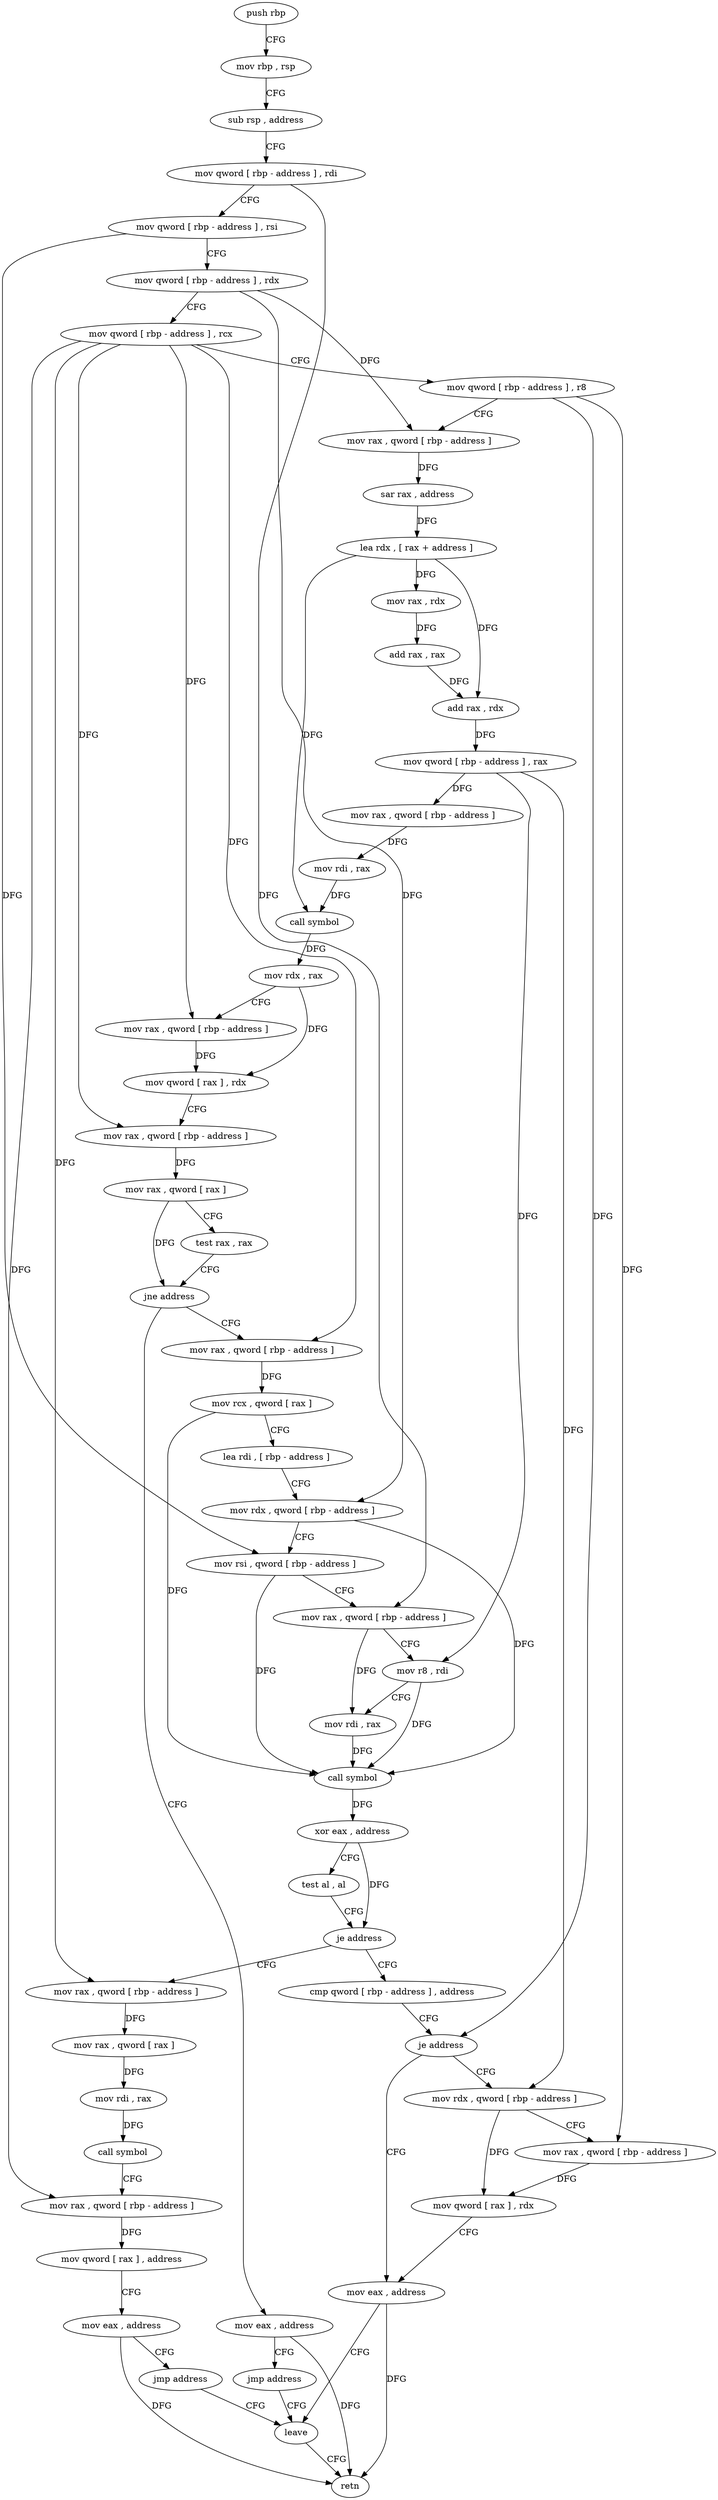 digraph "func" {
"199551" [label = "push rbp" ]
"199552" [label = "mov rbp , rsp" ]
"199555" [label = "sub rsp , address" ]
"199559" [label = "mov qword [ rbp - address ] , rdi" ]
"199563" [label = "mov qword [ rbp - address ] , rsi" ]
"199567" [label = "mov qword [ rbp - address ] , rdx" ]
"199571" [label = "mov qword [ rbp - address ] , rcx" ]
"199575" [label = "mov qword [ rbp - address ] , r8" ]
"199579" [label = "mov rax , qword [ rbp - address ]" ]
"199583" [label = "sar rax , address" ]
"199587" [label = "lea rdx , [ rax + address ]" ]
"199591" [label = "mov rax , rdx" ]
"199594" [label = "add rax , rax" ]
"199597" [label = "add rax , rdx" ]
"199600" [label = "mov qword [ rbp - address ] , rax" ]
"199604" [label = "mov rax , qword [ rbp - address ]" ]
"199608" [label = "mov rdi , rax" ]
"199611" [label = "call symbol" ]
"199616" [label = "mov rdx , rax" ]
"199619" [label = "mov rax , qword [ rbp - address ]" ]
"199623" [label = "mov qword [ rax ] , rdx" ]
"199626" [label = "mov rax , qword [ rbp - address ]" ]
"199630" [label = "mov rax , qword [ rax ]" ]
"199633" [label = "test rax , rax" ]
"199636" [label = "jne address" ]
"199645" [label = "mov rax , qword [ rbp - address ]" ]
"199638" [label = "mov eax , address" ]
"199649" [label = "mov rcx , qword [ rax ]" ]
"199652" [label = "lea rdi , [ rbp - address ]" ]
"199656" [label = "mov rdx , qword [ rbp - address ]" ]
"199660" [label = "mov rsi , qword [ rbp - address ]" ]
"199664" [label = "mov rax , qword [ rbp - address ]" ]
"199668" [label = "mov r8 , rdi" ]
"199671" [label = "mov rdi , rax" ]
"199674" [label = "call symbol" ]
"199679" [label = "xor eax , address" ]
"199682" [label = "test al , al" ]
"199684" [label = "je address" ]
"199719" [label = "cmp qword [ rbp - address ] , address" ]
"199686" [label = "mov rax , qword [ rbp - address ]" ]
"199643" [label = "jmp address" ]
"199742" [label = "leave" ]
"199724" [label = "je address" ]
"199737" [label = "mov eax , address" ]
"199726" [label = "mov rdx , qword [ rbp - address ]" ]
"199690" [label = "mov rax , qword [ rax ]" ]
"199693" [label = "mov rdi , rax" ]
"199696" [label = "call symbol" ]
"199701" [label = "mov rax , qword [ rbp - address ]" ]
"199705" [label = "mov qword [ rax ] , address" ]
"199712" [label = "mov eax , address" ]
"199717" [label = "jmp address" ]
"199743" [label = "retn" ]
"199730" [label = "mov rax , qword [ rbp - address ]" ]
"199734" [label = "mov qword [ rax ] , rdx" ]
"199551" -> "199552" [ label = "CFG" ]
"199552" -> "199555" [ label = "CFG" ]
"199555" -> "199559" [ label = "CFG" ]
"199559" -> "199563" [ label = "CFG" ]
"199559" -> "199664" [ label = "DFG" ]
"199563" -> "199567" [ label = "CFG" ]
"199563" -> "199660" [ label = "DFG" ]
"199567" -> "199571" [ label = "CFG" ]
"199567" -> "199579" [ label = "DFG" ]
"199567" -> "199656" [ label = "DFG" ]
"199571" -> "199575" [ label = "CFG" ]
"199571" -> "199619" [ label = "DFG" ]
"199571" -> "199626" [ label = "DFG" ]
"199571" -> "199645" [ label = "DFG" ]
"199571" -> "199686" [ label = "DFG" ]
"199571" -> "199701" [ label = "DFG" ]
"199575" -> "199579" [ label = "CFG" ]
"199575" -> "199724" [ label = "DFG" ]
"199575" -> "199730" [ label = "DFG" ]
"199579" -> "199583" [ label = "DFG" ]
"199583" -> "199587" [ label = "DFG" ]
"199587" -> "199591" [ label = "DFG" ]
"199587" -> "199597" [ label = "DFG" ]
"199587" -> "199611" [ label = "DFG" ]
"199591" -> "199594" [ label = "DFG" ]
"199594" -> "199597" [ label = "DFG" ]
"199597" -> "199600" [ label = "DFG" ]
"199600" -> "199604" [ label = "DFG" ]
"199600" -> "199726" [ label = "DFG" ]
"199600" -> "199668" [ label = "DFG" ]
"199604" -> "199608" [ label = "DFG" ]
"199608" -> "199611" [ label = "DFG" ]
"199611" -> "199616" [ label = "DFG" ]
"199616" -> "199619" [ label = "CFG" ]
"199616" -> "199623" [ label = "DFG" ]
"199619" -> "199623" [ label = "DFG" ]
"199623" -> "199626" [ label = "CFG" ]
"199626" -> "199630" [ label = "DFG" ]
"199630" -> "199633" [ label = "CFG" ]
"199630" -> "199636" [ label = "DFG" ]
"199633" -> "199636" [ label = "CFG" ]
"199636" -> "199645" [ label = "CFG" ]
"199636" -> "199638" [ label = "CFG" ]
"199645" -> "199649" [ label = "DFG" ]
"199638" -> "199643" [ label = "CFG" ]
"199638" -> "199743" [ label = "DFG" ]
"199649" -> "199652" [ label = "CFG" ]
"199649" -> "199674" [ label = "DFG" ]
"199652" -> "199656" [ label = "CFG" ]
"199656" -> "199660" [ label = "CFG" ]
"199656" -> "199674" [ label = "DFG" ]
"199660" -> "199664" [ label = "CFG" ]
"199660" -> "199674" [ label = "DFG" ]
"199664" -> "199668" [ label = "CFG" ]
"199664" -> "199671" [ label = "DFG" ]
"199668" -> "199671" [ label = "CFG" ]
"199668" -> "199674" [ label = "DFG" ]
"199671" -> "199674" [ label = "DFG" ]
"199674" -> "199679" [ label = "DFG" ]
"199679" -> "199682" [ label = "CFG" ]
"199679" -> "199684" [ label = "DFG" ]
"199682" -> "199684" [ label = "CFG" ]
"199684" -> "199719" [ label = "CFG" ]
"199684" -> "199686" [ label = "CFG" ]
"199719" -> "199724" [ label = "CFG" ]
"199686" -> "199690" [ label = "DFG" ]
"199643" -> "199742" [ label = "CFG" ]
"199742" -> "199743" [ label = "CFG" ]
"199724" -> "199737" [ label = "CFG" ]
"199724" -> "199726" [ label = "CFG" ]
"199737" -> "199742" [ label = "CFG" ]
"199737" -> "199743" [ label = "DFG" ]
"199726" -> "199730" [ label = "CFG" ]
"199726" -> "199734" [ label = "DFG" ]
"199690" -> "199693" [ label = "DFG" ]
"199693" -> "199696" [ label = "DFG" ]
"199696" -> "199701" [ label = "CFG" ]
"199701" -> "199705" [ label = "DFG" ]
"199705" -> "199712" [ label = "CFG" ]
"199712" -> "199717" [ label = "CFG" ]
"199712" -> "199743" [ label = "DFG" ]
"199717" -> "199742" [ label = "CFG" ]
"199730" -> "199734" [ label = "DFG" ]
"199734" -> "199737" [ label = "CFG" ]
}
